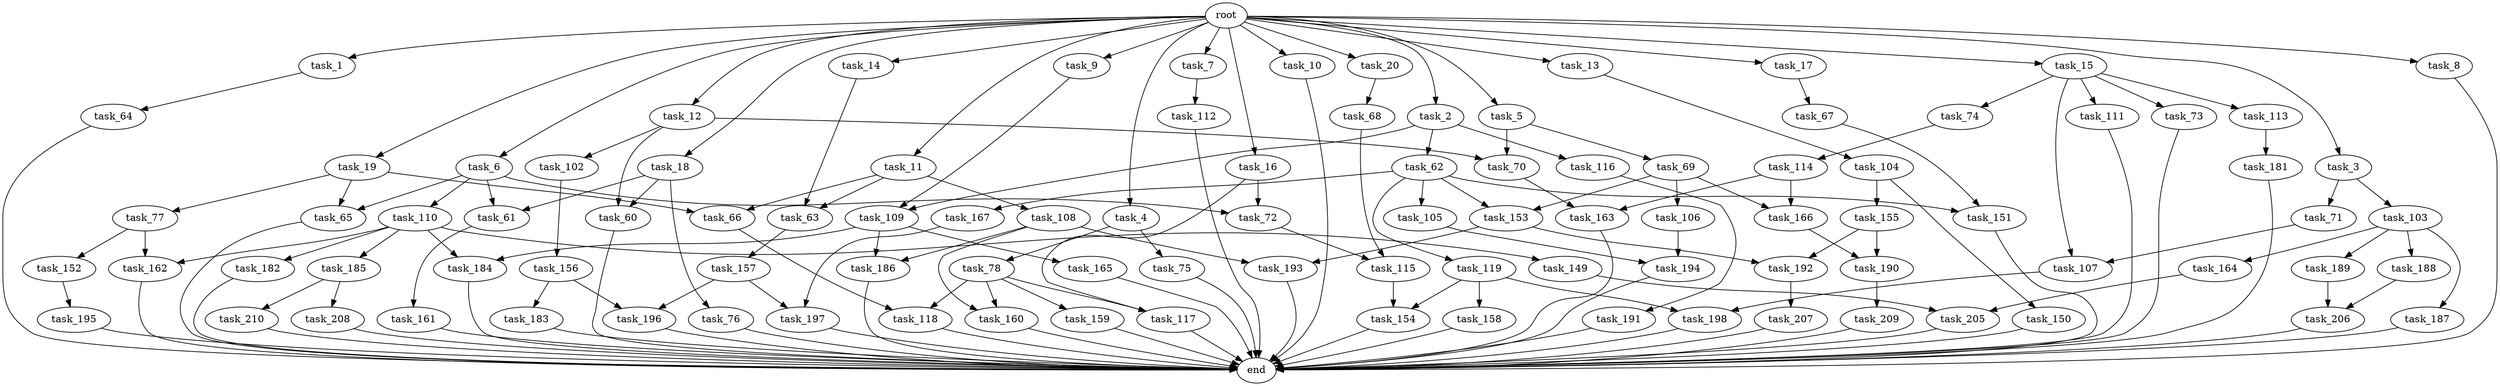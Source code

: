 digraph G {
  task_207 [size="214748364.800000"];
  task_149 [size="77309411.328000"];
  task_192 [size="687194767.360000"];
  task_16 [size="1.024000"];
  task_150 [size="77309411.328000"];
  task_115 [size="1408749273.088000"];
  task_158 [size="77309411.328000"];
  task_19 [size="1.024000"];
  task_12 [size="1.024000"];
  task_190 [size="687194767.360000"];
  task_119 [size="214748364.800000"];
  task_114 [size="34359738.368000"];
  task_102 [size="137438953.472000"];
  task_11 [size="1.024000"];
  task_20 [size="1.024000"];
  task_113 [size="420906795.008000"];
  task_60 [size="274877906.944000"];
  task_111 [size="420906795.008000"];
  task_117 [size="773094113.280000"];
  task_162 [size="111669149.696000"];
  task_151 [size="910533066.752000"];
  task_62 [size="137438953.472000"];
  task_14 [size="1.024000"];
  task_1 [size="1.024000"];
  task_108 [size="77309411.328000"];
  task_156 [size="34359738.368000"];
  task_182 [size="77309411.328000"];
  task_6 [size="1.024000"];
  task_72 [size="1116691496.960000"];
  task_5 [size="1.024000"];
  task_63 [size="292057776.128000"];
  root [size="0.000000"];
  task_107 [size="558345748.480000"];
  task_104 [size="77309411.328000"];
  task_7 [size="1.024000"];
  task_74 [size="420906795.008000"];
  task_118 [size="154618822.656000"];
  task_191 [size="309237645.312000"];
  task_152 [size="34359738.368000"];
  task_106 [size="858993459.200000"];
  task_157 [size="137438953.472000"];
  task_198 [size="936302870.528000"];
  task_184 [size="498216206.336000"];
  task_189 [size="137438953.472000"];
  task_155 [size="77309411.328000"];
  task_77 [size="214748364.800000"];
  task_210 [size="695784701.952000"];
  task_195 [size="695784701.952000"];
  task_209 [size="34359738.368000"];
  task_110 [size="420906795.008000"];
  task_66 [size="292057776.128000"];
  task_4 [size="1.024000"];
  task_103 [size="695784701.952000"];
  task_18 [size="1.024000"];
  task_112 [size="695784701.952000"];
  task_65 [size="635655159.808000"];
  task_69 [size="137438953.472000"];
  task_208 [size="695784701.952000"];
  task_76 [size="137438953.472000"];
  task_188 [size="137438953.472000"];
  task_159 [size="77309411.328000"];
  task_61 [size="558345748.480000"];
  task_73 [size="420906795.008000"];
  task_154 [size="627065225.216000"];
  task_10 [size="1.024000"];
  task_196 [size="627065225.216000"];
  task_13 [size="1.024000"];
  task_163 [size="386547056.640000"];
  task_186 [size="558345748.480000"];
  task_187 [size="137438953.472000"];
  task_153 [size="1073741824.000000"];
  task_75 [size="549755813.888000"];
  task_64 [size="77309411.328000"];
  task_15 [size="1.024000"];
  end [size="0.000000"];
  task_164 [size="137438953.472000"];
  task_167 [size="214748364.800000"];
  task_185 [size="77309411.328000"];
  task_70 [size="274877906.944000"];
  task_160 [size="214748364.800000"];
  task_193 [size="274877906.944000"];
  task_78 [size="549755813.888000"];
  task_3 [size="1.024000"];
  task_181 [size="420906795.008000"];
  task_183 [size="77309411.328000"];
  task_71 [size="695784701.952000"];
  task_197 [size="1408749273.088000"];
  task_105 [size="214748364.800000"];
  task_194 [size="386547056.640000"];
  task_109 [size="833223655.424000"];
  task_8 [size="1.024000"];
  task_9 [size="1.024000"];
  task_2 [size="1.024000"];
  task_166 [size="1168231104.512000"];
  task_67 [size="420906795.008000"];
  task_161 [size="695784701.952000"];
  task_17 [size="1.024000"];
  task_165 [size="420906795.008000"];
  task_205 [size="1005022347.264000"];
  task_116 [size="137438953.472000"];
  task_68 [size="309237645.312000"];
  task_206 [size="154618822.656000"];

  task_207 -> end [size="1.000000"];
  task_149 -> task_205 [size="301989888.000000"];
  task_192 -> task_207 [size="209715200.000000"];
  task_16 -> task_117 [size="679477248.000000"];
  task_16 -> task_72 [size="679477248.000000"];
  task_150 -> end [size="1.000000"];
  task_115 -> task_154 [size="536870912.000000"];
  task_158 -> end [size="1.000000"];
  task_19 -> task_66 [size="209715200.000000"];
  task_19 -> task_65 [size="209715200.000000"];
  task_19 -> task_77 [size="209715200.000000"];
  task_12 -> task_70 [size="134217728.000000"];
  task_12 -> task_102 [size="134217728.000000"];
  task_12 -> task_60 [size="134217728.000000"];
  task_190 -> task_209 [size="33554432.000000"];
  task_119 -> task_154 [size="75497472.000000"];
  task_119 -> task_198 [size="75497472.000000"];
  task_119 -> task_158 [size="75497472.000000"];
  task_114 -> task_166 [size="301989888.000000"];
  task_114 -> task_163 [size="301989888.000000"];
  task_102 -> task_156 [size="33554432.000000"];
  task_11 -> task_108 [size="75497472.000000"];
  task_11 -> task_66 [size="75497472.000000"];
  task_11 -> task_63 [size="75497472.000000"];
  task_20 -> task_68 [size="301989888.000000"];
  task_113 -> task_181 [size="411041792.000000"];
  task_60 -> end [size="1.000000"];
  task_111 -> end [size="1.000000"];
  task_117 -> end [size="1.000000"];
  task_162 -> end [size="1.000000"];
  task_151 -> end [size="1.000000"];
  task_62 -> task_119 [size="209715200.000000"];
  task_62 -> task_153 [size="209715200.000000"];
  task_62 -> task_105 [size="209715200.000000"];
  task_62 -> task_167 [size="209715200.000000"];
  task_62 -> task_151 [size="209715200.000000"];
  task_14 -> task_63 [size="209715200.000000"];
  task_1 -> task_64 [size="75497472.000000"];
  task_108 -> task_160 [size="134217728.000000"];
  task_108 -> task_193 [size="134217728.000000"];
  task_108 -> task_186 [size="134217728.000000"];
  task_156 -> task_183 [size="75497472.000000"];
  task_156 -> task_196 [size="75497472.000000"];
  task_182 -> end [size="1.000000"];
  task_6 -> task_61 [size="411041792.000000"];
  task_6 -> task_65 [size="411041792.000000"];
  task_6 -> task_110 [size="411041792.000000"];
  task_6 -> task_72 [size="411041792.000000"];
  task_72 -> task_115 [size="536870912.000000"];
  task_5 -> task_70 [size="134217728.000000"];
  task_5 -> task_69 [size="134217728.000000"];
  task_63 -> task_157 [size="134217728.000000"];
  root -> task_2 [size="1.000000"];
  root -> task_7 [size="1.000000"];
  root -> task_5 [size="1.000000"];
  root -> task_11 [size="1.000000"];
  root -> task_20 [size="1.000000"];
  root -> task_10 [size="1.000000"];
  root -> task_16 [size="1.000000"];
  root -> task_4 [size="1.000000"];
  root -> task_17 [size="1.000000"];
  root -> task_3 [size="1.000000"];
  root -> task_13 [size="1.000000"];
  root -> task_18 [size="1.000000"];
  root -> task_9 [size="1.000000"];
  root -> task_19 [size="1.000000"];
  root -> task_6 [size="1.000000"];
  root -> task_14 [size="1.000000"];
  root -> task_8 [size="1.000000"];
  root -> task_12 [size="1.000000"];
  root -> task_15 [size="1.000000"];
  root -> task_1 [size="1.000000"];
  task_107 -> task_198 [size="838860800.000000"];
  task_104 -> task_150 [size="75497472.000000"];
  task_104 -> task_155 [size="75497472.000000"];
  task_7 -> task_112 [size="679477248.000000"];
  task_74 -> task_114 [size="33554432.000000"];
  task_118 -> end [size="1.000000"];
  task_191 -> end [size="1.000000"];
  task_152 -> task_195 [size="679477248.000000"];
  task_106 -> task_194 [size="75497472.000000"];
  task_157 -> task_197 [size="536870912.000000"];
  task_157 -> task_196 [size="536870912.000000"];
  task_198 -> end [size="1.000000"];
  task_184 -> end [size="1.000000"];
  task_189 -> task_206 [size="75497472.000000"];
  task_155 -> task_192 [size="536870912.000000"];
  task_155 -> task_190 [size="536870912.000000"];
  task_77 -> task_162 [size="33554432.000000"];
  task_77 -> task_152 [size="33554432.000000"];
  task_210 -> end [size="1.000000"];
  task_195 -> end [size="1.000000"];
  task_209 -> end [size="1.000000"];
  task_110 -> task_162 [size="75497472.000000"];
  task_110 -> task_149 [size="75497472.000000"];
  task_110 -> task_182 [size="75497472.000000"];
  task_110 -> task_184 [size="75497472.000000"];
  task_110 -> task_185 [size="75497472.000000"];
  task_66 -> task_118 [size="75497472.000000"];
  task_4 -> task_75 [size="536870912.000000"];
  task_4 -> task_78 [size="536870912.000000"];
  task_103 -> task_187 [size="134217728.000000"];
  task_103 -> task_164 [size="134217728.000000"];
  task_103 -> task_188 [size="134217728.000000"];
  task_103 -> task_189 [size="134217728.000000"];
  task_18 -> task_61 [size="134217728.000000"];
  task_18 -> task_60 [size="134217728.000000"];
  task_18 -> task_76 [size="134217728.000000"];
  task_112 -> end [size="1.000000"];
  task_65 -> end [size="1.000000"];
  task_69 -> task_166 [size="838860800.000000"];
  task_69 -> task_153 [size="838860800.000000"];
  task_69 -> task_106 [size="838860800.000000"];
  task_208 -> end [size="1.000000"];
  task_76 -> end [size="1.000000"];
  task_188 -> task_206 [size="75497472.000000"];
  task_159 -> end [size="1.000000"];
  task_61 -> task_161 [size="679477248.000000"];
  task_73 -> end [size="1.000000"];
  task_154 -> end [size="1.000000"];
  task_10 -> end [size="1.000000"];
  task_196 -> end [size="1.000000"];
  task_13 -> task_104 [size="75497472.000000"];
  task_163 -> end [size="1.000000"];
  task_186 -> end [size="1.000000"];
  task_187 -> end [size="1.000000"];
  task_153 -> task_193 [size="134217728.000000"];
  task_153 -> task_192 [size="134217728.000000"];
  task_75 -> end [size="1.000000"];
  task_64 -> end [size="1.000000"];
  task_15 -> task_111 [size="411041792.000000"];
  task_15 -> task_74 [size="411041792.000000"];
  task_15 -> task_73 [size="411041792.000000"];
  task_15 -> task_107 [size="411041792.000000"];
  task_15 -> task_113 [size="411041792.000000"];
  task_164 -> task_205 [size="679477248.000000"];
  task_167 -> task_197 [size="838860800.000000"];
  task_185 -> task_208 [size="679477248.000000"];
  task_185 -> task_210 [size="679477248.000000"];
  task_70 -> task_163 [size="75497472.000000"];
  task_160 -> end [size="1.000000"];
  task_193 -> end [size="1.000000"];
  task_78 -> task_159 [size="75497472.000000"];
  task_78 -> task_118 [size="75497472.000000"];
  task_78 -> task_117 [size="75497472.000000"];
  task_78 -> task_160 [size="75497472.000000"];
  task_3 -> task_71 [size="679477248.000000"];
  task_3 -> task_103 [size="679477248.000000"];
  task_181 -> end [size="1.000000"];
  task_183 -> end [size="1.000000"];
  task_71 -> task_107 [size="134217728.000000"];
  task_197 -> end [size="1.000000"];
  task_105 -> task_194 [size="301989888.000000"];
  task_194 -> end [size="1.000000"];
  task_109 -> task_184 [size="411041792.000000"];
  task_109 -> task_165 [size="411041792.000000"];
  task_109 -> task_186 [size="411041792.000000"];
  task_8 -> end [size="1.000000"];
  task_9 -> task_109 [size="679477248.000000"];
  task_2 -> task_62 [size="134217728.000000"];
  task_2 -> task_116 [size="134217728.000000"];
  task_2 -> task_109 [size="134217728.000000"];
  task_166 -> task_190 [size="134217728.000000"];
  task_67 -> task_151 [size="679477248.000000"];
  task_161 -> end [size="1.000000"];
  task_17 -> task_67 [size="411041792.000000"];
  task_165 -> end [size="1.000000"];
  task_205 -> end [size="1.000000"];
  task_116 -> task_191 [size="301989888.000000"];
  task_68 -> task_115 [size="838860800.000000"];
  task_206 -> end [size="1.000000"];
}
